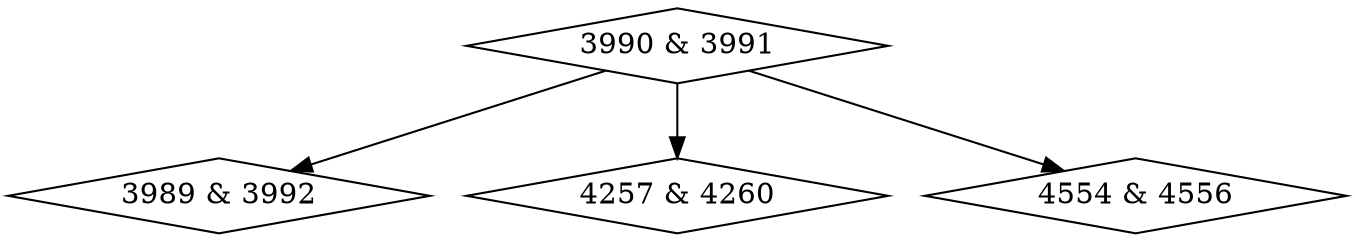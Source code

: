 digraph {
0 [label = "3989 & 3992", shape = diamond];
1 [label = "3990 & 3991", shape = diamond];
2 [label = "4257 & 4260", shape = diamond];
3 [label = "4554 & 4556", shape = diamond];
1->0;
1->2;
1->3;
}
